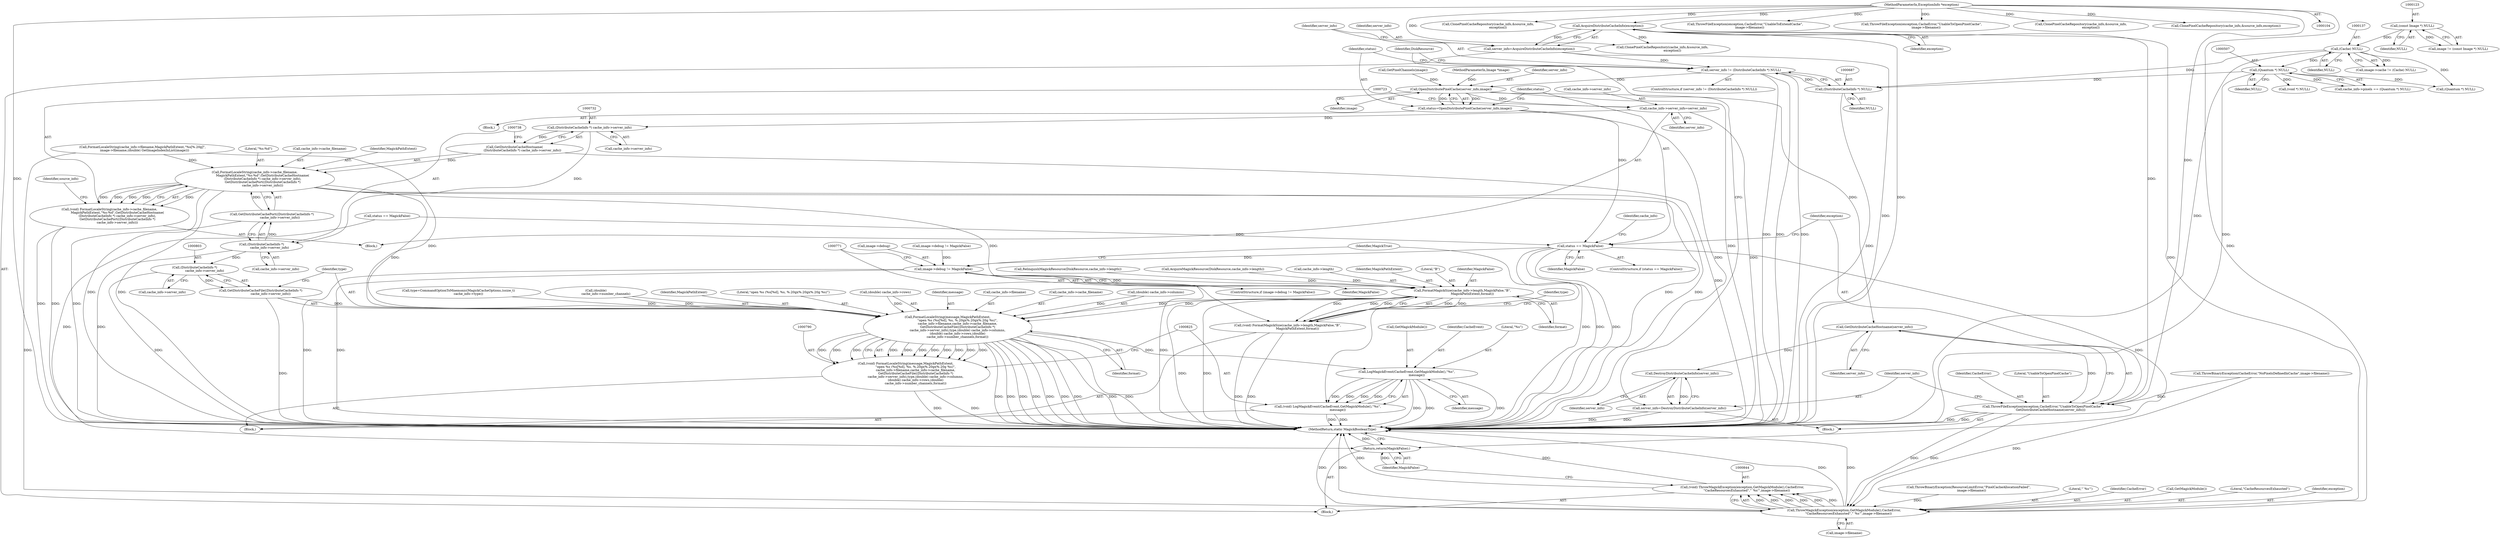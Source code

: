 digraph "0_ImageMagick_aecd0ada163a4d6c769cec178955d5f3e9316f2f@pointer" {
"1000684" [label="(Call,server_info != (DistributeCacheInfo *) NULL)"];
"1000679" [label="(Call,server_info=AcquireDistributeCacheInfo(exception))"];
"1000681" [label="(Call,AcquireDistributeCacheInfo(exception))"];
"1000107" [label="(MethodParameterIn,ExceptionInfo *exception)"];
"1000686" [label="(Call,(DistributeCacheInfo *) NULL)"];
"1000136" [label="(Call,(Cache) NULL)"];
"1000122" [label="(Call,(const Image *) NULL)"];
"1000506" [label="(Call,(Quantum *) NULL)"];
"1000692" [label="(Call,OpenDistributePixelCache(server_info,image))"];
"1000690" [label="(Call,status=OpenDistributePixelCache(server_info,image))"];
"1000696" [label="(Call,status == MagickFalse)"];
"1000764" [label="(Call,image->debug != MagickFalse)"];
"1000772" [label="(Call,FormatMagickSize(cache_info->length,MagickFalse,\"B\",\n                    MagickPathExtent,format))"];
"1000770" [label="(Call,(void) FormatMagickSize(cache_info->length,MagickFalse,\"B\",\n                    MagickPathExtent,format))"];
"1000791" [label="(Call,FormatLocaleString(message,MagickPathExtent,\n                    \"open %s (%s[%d], %s, %.20gx%.20gx%.20g %s)\",\n                    cache_info->filename,cache_info->cache_filename,\n                    GetDistributeCacheFile((DistributeCacheInfo *)\n                    cache_info->server_info),type,(double) cache_info->columns,\n                    (double) cache_info->rows,(double)\n                    cache_info->number_channels,format))"];
"1000789" [label="(Call,(void) FormatLocaleString(message,MagickPathExtent,\n                    \"open %s (%s[%d], %s, %.20gx%.20gx%.20g %s)\",\n                    cache_info->filename,cache_info->cache_filename,\n                    GetDistributeCacheFile((DistributeCacheInfo *)\n                    cache_info->server_info),type,(double) cache_info->columns,\n                    (double) cache_info->rows,(double)\n                    cache_info->number_channels,format))"];
"1000826" [label="(Call,LogMagickEvent(CacheEvent,GetMagickModule(),\"%s\",\n                    message))"];
"1000824" [label="(Call,(void) LogMagickEvent(CacheEvent,GetMagickModule(),\"%s\",\n                    message))"];
"1000854" [label="(Return,return(MagickFalse);)"];
"1000704" [label="(Call,GetDistributeCacheHostname(server_info))"];
"1000700" [label="(Call,ThrowFileException(exception,CacheError,\"UnableToOpenPixelCache\",\n                GetDistributeCacheHostname(server_info)))"];
"1000845" [label="(Call,ThrowMagickException(exception,GetMagickModule(),CacheError,\n         \"CacheResourcesExhausted\",\"`%s'\",image->filename))"];
"1000843" [label="(Call,(void) ThrowMagickException(exception,GetMagickModule(),CacheError,\n         \"CacheResourcesExhausted\",\"`%s'\",image->filename))"];
"1000708" [label="(Call,DestroyDistributeCacheInfo(server_info))"];
"1000706" [label="(Call,server_info=DestroyDistributeCacheInfo(server_info))"];
"1000717" [label="(Call,cache_info->server_info=server_info)"];
"1000731" [label="(Call,(DistributeCacheInfo *) cache_info->server_info)"];
"1000730" [label="(Call,GetDistributeCacheHostname(\n                (DistributeCacheInfo *) cache_info->server_info))"];
"1000724" [label="(Call,FormatLocaleString(cache_info->cache_filename,\n                MagickPathExtent,\"%s:%d\",GetDistributeCacheHostname(\n                (DistributeCacheInfo *) cache_info->server_info),\n                GetDistributeCachePort((DistributeCacheInfo *)\n                cache_info->server_info)))"];
"1000722" [label="(Call,(void) FormatLocaleString(cache_info->cache_filename,\n                MagickPathExtent,\"%s:%d\",GetDistributeCacheHostname(\n                (DistributeCacheInfo *) cache_info->server_info),\n                GetDistributeCachePort((DistributeCacheInfo *)\n                cache_info->server_info)))"];
"1000737" [label="(Call,(DistributeCacheInfo *)\n                cache_info->server_info)"];
"1000736" [label="(Call,GetDistributeCachePort((DistributeCacheInfo *)\n                cache_info->server_info))"];
"1000802" [label="(Call,(DistributeCacheInfo *)\n                    cache_info->server_info)"];
"1000801" [label="(Call,GetDistributeCacheFile((DistributeCacheInfo *)\n                    cache_info->server_info))"];
"1000714" [label="(Identifier,cache_info)"];
"1000385" [label="(Call,ThrowBinaryException(ResourceLimitError,\"PixelCacheAllocationFailed\",\n      image->filename))"];
"1000717" [label="(Call,cache_info->server_info=server_info)"];
"1000711" [label="(Block,)"];
"1000681" [label="(Call,AcquireDistributeCacheInfo(exception))"];
"1000827" [label="(Identifier,CacheEvent)"];
"1000530" [label="(Call,(void *) NULL)"];
"1000696" [label="(Call,status == MagickFalse)"];
"1000729" [label="(Literal,\"%s:%d\")"];
"1001094" [label="(Call,ClonePixelCacheRepository(cache_info,&source_info,\n                    exception))"];
"1000695" [label="(ControlStructure,if (status == MagickFalse))"];
"1000688" [label="(Identifier,NULL)"];
"1000219" [label="(Call,FormatLocaleString(cache_info->filename,MagickPathExtent,\"%s[%.20g]\",\n    image->filename,(double) GetImageIndexInList(image)))"];
"1000855" [label="(Identifier,MagickFalse)"];
"1000124" [label="(Identifier,NULL)"];
"1000724" [label="(Call,FormatLocaleString(cache_info->cache_filename,\n                MagickPathExtent,\"%s:%d\",GetDistributeCacheHostname(\n                (DistributeCacheInfo *) cache_info->server_info),\n                GetDistributeCachePort((DistributeCacheInfo *)\n                cache_info->server_info)))"];
"1000690" [label="(Call,status=OpenDistributePixelCache(server_info,image))"];
"1000843" [label="(Call,(void) ThrowMagickException(exception,GetMagickModule(),CacheError,\n         \"CacheResourcesExhausted\",\"`%s'\",image->filename))"];
"1000850" [label="(Literal,\"`%s'\")"];
"1000780" [label="(Call,type=CommandOptionToMnemonic(MagickCacheOptions,(ssize_t)\n                    cache_info->type))"];
"1000801" [label="(Call,GetDistributeCacheFile((DistributeCacheInfo *)\n                    cache_info->server_info))"];
"1000132" [label="(Call,image->cache != (Cache) NULL)"];
"1000818" [label="(Call,(double)\n                    cache_info->number_channels)"];
"1000793" [label="(Identifier,MagickPathExtent)"];
"1000709" [label="(Identifier,server_info)"];
"1000685" [label="(Identifier,server_info)"];
"1000772" [label="(Call,FormatMagickSize(cache_info->length,MagickFalse,\"B\",\n                    MagickPathExtent,format))"];
"1000755" [label="(Call,ClonePixelCacheRepository(cache_info,&source_info,\n                    exception))"];
"1000834" [label="(Identifier,DiskResource)"];
"1000791" [label="(Call,FormatLocaleString(message,MagickPathExtent,\n                    \"open %s (%s[%d], %s, %.20gx%.20gx%.20g %s)\",\n                    cache_info->filename,cache_info->cache_filename,\n                    GetDistributeCacheFile((DistributeCacheInfo *)\n                    cache_info->server_info),type,(double) cache_info->columns,\n                    (double) cache_info->rows,(double)\n                    cache_info->number_channels,format))"];
"1000287" [label="(Call,GetPixelChannels(image))"];
"1000683" [label="(ControlStructure,if (server_info != (DistributeCacheInfo *) NULL))"];
"1000700" [label="(Call,ThrowFileException(exception,CacheError,\"UnableToOpenPixelCache\",\n                GetDistributeCacheHostname(server_info)))"];
"1000769" [label="(Block,)"];
"1000120" [label="(Call,image != (const Image *) NULL)"];
"1000136" [label="(Call,(Cache) NULL)"];
"1000848" [label="(Identifier,CacheError)"];
"1000765" [label="(Call,image->debug)"];
"1000707" [label="(Identifier,server_info)"];
"1000847" [label="(Call,GetMagickModule())"];
"1000725" [label="(Call,cache_info->cache_filename)"];
"1001018" [label="(Call,(Quantum *) NULL)"];
"1000702" [label="(Identifier,CacheError)"];
"1000682" [label="(Identifier,exception)"];
"1000807" [label="(Identifier,type)"];
"1000778" [label="(Identifier,MagickPathExtent)"];
"1000830" [label="(Identifier,message)"];
"1000731" [label="(Call,(DistributeCacheInfo *) cache_info->server_info)"];
"1000703" [label="(Literal,\"UnableToOpenPixelCache\")"];
"1000728" [label="(Identifier,MagickPathExtent)"];
"1000854" [label="(Return,return(MagickFalse);)"];
"1000802" [label="(Call,(DistributeCacheInfo *)\n                    cache_info->server_info)"];
"1000926" [label="(Call,ThrowFileException(exception,CacheError,\"UnableToExtendCache\",\n         image->filename))"];
"1000789" [label="(Call,(void) FormatLocaleString(message,MagickPathExtent,\n                    \"open %s (%s[%d], %s, %.20gx%.20gx%.20g %s)\",\n                    cache_info->filename,cache_info->cache_filename,\n                    GetDistributeCacheFile((DistributeCacheInfo *)\n                    cache_info->server_info),type,(double) cache_info->columns,\n                    (double) cache_info->rows,(double)\n                    cache_info->number_channels,format))"];
"1000794" [label="(Literal,\"open %s (%s[%d], %s, %.20gx%.20gx%.20g %s)\")"];
"1000849" [label="(Literal,\"CacheResourcesExhausted\")"];
"1000658" [label="(Call,status == MagickFalse)"];
"1000845" [label="(Call,ThrowMagickException(exception,GetMagickModule(),CacheError,\n         \"CacheResourcesExhausted\",\"`%s'\",image->filename))"];
"1000894" [label="(Call,ThrowFileException(exception,CacheError,\"UnableToOpenPixelCache\",\n         image->filename))"];
"1000779" [label="(Identifier,format)"];
"1000721" [label="(Identifier,server_info)"];
"1000737" [label="(Call,(DistributeCacheInfo *)\n                cache_info->server_info)"];
"1000122" [label="(Call,(const Image *) NULL)"];
"1000763" [label="(ControlStructure,if (image->debug != MagickFalse))"];
"1000813" [label="(Call,(double) cache_info->rows)"];
"1000730" [label="(Call,GetDistributeCacheHostname(\n                (DistributeCacheInfo *) cache_info->server_info))"];
"1000804" [label="(Call,cache_info->server_info)"];
"1000666" [label="(Block,)"];
"1000781" [label="(Identifier,type)"];
"1000733" [label="(Call,cache_info->server_info)"];
"1000829" [label="(Literal,\"%s\")"];
"1000722" [label="(Call,(void) FormatLocaleString(cache_info->cache_filename,\n                MagickPathExtent,\"%s:%d\",GetDistributeCacheHostname(\n                (DistributeCacheInfo *) cache_info->server_info),\n                GetDistributeCachePort((DistributeCacheInfo *)\n                cache_info->server_info)))"];
"1000777" [label="(Literal,\"B\")"];
"1000792" [label="(Identifier,message)"];
"1000795" [label="(Call,cache_info->filename)"];
"1000826" [label="(Call,LogMagickEvent(CacheEvent,GetMagickModule(),\"%s\",\n                    message))"];
"1000776" [label="(Identifier,MagickFalse)"];
"1000107" [label="(MethodParameterIn,ExceptionInfo *exception)"];
"1000567" [label="(Call,ClonePixelCacheRepository(cache_info,&source_info,\n                    exception))"];
"1000706" [label="(Call,server_info=DestroyDistributeCacheInfo(server_info))"];
"1000699" [label="(Block,)"];
"1001199" [label="(Call,ClonePixelCacheRepository(cache_info,&source_info,exception))"];
"1000692" [label="(Call,OpenDistributePixelCache(server_info,image))"];
"1000679" [label="(Call,server_info=AcquireDistributeCacheInfo(exception))"];
"1000689" [label="(Block,)"];
"1000704" [label="(Call,GetDistributeCacheHostname(server_info))"];
"1000684" [label="(Call,server_info != (DistributeCacheInfo *) NULL)"];
"1000768" [label="(Identifier,MagickFalse)"];
"1001283" [label="(MethodReturn,static MagickBooleanType)"];
"1000705" [label="(Identifier,server_info)"];
"1000105" [label="(MethodParameterIn,Image *image)"];
"1000708" [label="(Call,DestroyDistributeCacheInfo(server_info))"];
"1000686" [label="(Call,(DistributeCacheInfo *) NULL)"];
"1000697" [label="(Identifier,status)"];
"1000680" [label="(Identifier,server_info)"];
"1000674" [label="(Call,RelinquishMagickResource(DiskResource,cache_info->length))"];
"1000166" [label="(Call,ThrowBinaryException(CacheError,\"NoPixelsDefinedInCache\",image->filename))"];
"1000846" [label="(Identifier,exception)"];
"1000691" [label="(Identifier,status)"];
"1000693" [label="(Identifier,server_info)"];
"1000828" [label="(Call,GetMagickModule())"];
"1000798" [label="(Call,cache_info->cache_filename)"];
"1000718" [label="(Call,cache_info->server_info)"];
"1000739" [label="(Call,cache_info->server_info)"];
"1000502" [label="(Call,cache_info->pixels == (Quantum *) NULL)"];
"1000694" [label="(Identifier,image)"];
"1000701" [label="(Identifier,exception)"];
"1000140" [label="(Call,image->debug != MagickFalse)"];
"1000698" [label="(Identifier,MagickFalse)"];
"1000851" [label="(Call,image->filename)"];
"1000824" [label="(Call,(void) LogMagickEvent(CacheEvent,GetMagickModule(),\"%s\",\n                    message))"];
"1000138" [label="(Identifier,NULL)"];
"1000508" [label="(Identifier,NULL)"];
"1000764" [label="(Call,image->debug != MagickFalse)"];
"1000506" [label="(Call,(Quantum *) NULL)"];
"1000808" [label="(Call,(double) cache_info->columns)"];
"1000823" [label="(Identifier,format)"];
"1000746" [label="(Identifier,source_info)"];
"1000832" [label="(Identifier,MagickTrue)"];
"1000651" [label="(Call,AcquireMagickResource(DiskResource,cache_info->length))"];
"1000736" [label="(Call,GetDistributeCachePort((DistributeCacheInfo *)\n                cache_info->server_info))"];
"1000770" [label="(Call,(void) FormatMagickSize(cache_info->length,MagickFalse,\"B\",\n                    MagickPathExtent,format))"];
"1000773" [label="(Call,cache_info->length)"];
"1000684" -> "1000683"  [label="AST: "];
"1000684" -> "1000686"  [label="CFG: "];
"1000685" -> "1000684"  [label="AST: "];
"1000686" -> "1000684"  [label="AST: "];
"1000691" -> "1000684"  [label="CFG: "];
"1000834" -> "1000684"  [label="CFG: "];
"1000684" -> "1001283"  [label="DDG: "];
"1000684" -> "1001283"  [label="DDG: "];
"1000684" -> "1001283"  [label="DDG: "];
"1000679" -> "1000684"  [label="DDG: "];
"1000686" -> "1000684"  [label="DDG: "];
"1000684" -> "1000692"  [label="DDG: "];
"1000679" -> "1000666"  [label="AST: "];
"1000679" -> "1000681"  [label="CFG: "];
"1000680" -> "1000679"  [label="AST: "];
"1000681" -> "1000679"  [label="AST: "];
"1000685" -> "1000679"  [label="CFG: "];
"1000679" -> "1001283"  [label="DDG: "];
"1000681" -> "1000679"  [label="DDG: "];
"1000681" -> "1000682"  [label="CFG: "];
"1000682" -> "1000681"  [label="AST: "];
"1000681" -> "1001283"  [label="DDG: "];
"1000107" -> "1000681"  [label="DDG: "];
"1000681" -> "1000700"  [label="DDG: "];
"1000681" -> "1000755"  [label="DDG: "];
"1000681" -> "1000845"  [label="DDG: "];
"1000107" -> "1000104"  [label="AST: "];
"1000107" -> "1001283"  [label="DDG: "];
"1000107" -> "1000567"  [label="DDG: "];
"1000107" -> "1000700"  [label="DDG: "];
"1000107" -> "1000755"  [label="DDG: "];
"1000107" -> "1000845"  [label="DDG: "];
"1000107" -> "1000894"  [label="DDG: "];
"1000107" -> "1000926"  [label="DDG: "];
"1000107" -> "1001094"  [label="DDG: "];
"1000107" -> "1001199"  [label="DDG: "];
"1000686" -> "1000688"  [label="CFG: "];
"1000687" -> "1000686"  [label="AST: "];
"1000688" -> "1000686"  [label="AST: "];
"1000686" -> "1001283"  [label="DDG: "];
"1000136" -> "1000686"  [label="DDG: "];
"1000506" -> "1000686"  [label="DDG: "];
"1000136" -> "1000132"  [label="AST: "];
"1000136" -> "1000138"  [label="CFG: "];
"1000137" -> "1000136"  [label="AST: "];
"1000138" -> "1000136"  [label="AST: "];
"1000132" -> "1000136"  [label="CFG: "];
"1000136" -> "1001283"  [label="DDG: "];
"1000136" -> "1000132"  [label="DDG: "];
"1000122" -> "1000136"  [label="DDG: "];
"1000136" -> "1000506"  [label="DDG: "];
"1000136" -> "1001018"  [label="DDG: "];
"1000122" -> "1000120"  [label="AST: "];
"1000122" -> "1000124"  [label="CFG: "];
"1000123" -> "1000122"  [label="AST: "];
"1000124" -> "1000122"  [label="AST: "];
"1000120" -> "1000122"  [label="CFG: "];
"1000122" -> "1000120"  [label="DDG: "];
"1000506" -> "1000502"  [label="AST: "];
"1000506" -> "1000508"  [label="CFG: "];
"1000507" -> "1000506"  [label="AST: "];
"1000508" -> "1000506"  [label="AST: "];
"1000502" -> "1000506"  [label="CFG: "];
"1000506" -> "1001283"  [label="DDG: "];
"1000506" -> "1000502"  [label="DDG: "];
"1000506" -> "1000530"  [label="DDG: "];
"1000506" -> "1001018"  [label="DDG: "];
"1000692" -> "1000690"  [label="AST: "];
"1000692" -> "1000694"  [label="CFG: "];
"1000693" -> "1000692"  [label="AST: "];
"1000694" -> "1000692"  [label="AST: "];
"1000690" -> "1000692"  [label="CFG: "];
"1000692" -> "1001283"  [label="DDG: "];
"1000692" -> "1000690"  [label="DDG: "];
"1000692" -> "1000690"  [label="DDG: "];
"1000287" -> "1000692"  [label="DDG: "];
"1000105" -> "1000692"  [label="DDG: "];
"1000692" -> "1000704"  [label="DDG: "];
"1000692" -> "1000717"  [label="DDG: "];
"1000690" -> "1000689"  [label="AST: "];
"1000691" -> "1000690"  [label="AST: "];
"1000697" -> "1000690"  [label="CFG: "];
"1000690" -> "1001283"  [label="DDG: "];
"1000690" -> "1000696"  [label="DDG: "];
"1000696" -> "1000695"  [label="AST: "];
"1000696" -> "1000698"  [label="CFG: "];
"1000697" -> "1000696"  [label="AST: "];
"1000698" -> "1000696"  [label="AST: "];
"1000701" -> "1000696"  [label="CFG: "];
"1000714" -> "1000696"  [label="CFG: "];
"1000696" -> "1001283"  [label="DDG: "];
"1000696" -> "1001283"  [label="DDG: "];
"1000696" -> "1001283"  [label="DDG: "];
"1000658" -> "1000696"  [label="DDG: "];
"1000696" -> "1000764"  [label="DDG: "];
"1000696" -> "1000854"  [label="DDG: "];
"1000764" -> "1000763"  [label="AST: "];
"1000764" -> "1000768"  [label="CFG: "];
"1000765" -> "1000764"  [label="AST: "];
"1000768" -> "1000764"  [label="AST: "];
"1000771" -> "1000764"  [label="CFG: "];
"1000832" -> "1000764"  [label="CFG: "];
"1000764" -> "1001283"  [label="DDG: "];
"1000764" -> "1001283"  [label="DDG: "];
"1000764" -> "1001283"  [label="DDG: "];
"1000140" -> "1000764"  [label="DDG: "];
"1000764" -> "1000772"  [label="DDG: "];
"1000772" -> "1000770"  [label="AST: "];
"1000772" -> "1000779"  [label="CFG: "];
"1000773" -> "1000772"  [label="AST: "];
"1000776" -> "1000772"  [label="AST: "];
"1000777" -> "1000772"  [label="AST: "];
"1000778" -> "1000772"  [label="AST: "];
"1000779" -> "1000772"  [label="AST: "];
"1000770" -> "1000772"  [label="CFG: "];
"1000772" -> "1001283"  [label="DDG: "];
"1000772" -> "1001283"  [label="DDG: "];
"1000772" -> "1000770"  [label="DDG: "];
"1000772" -> "1000770"  [label="DDG: "];
"1000772" -> "1000770"  [label="DDG: "];
"1000772" -> "1000770"  [label="DDG: "];
"1000772" -> "1000770"  [label="DDG: "];
"1000674" -> "1000772"  [label="DDG: "];
"1000651" -> "1000772"  [label="DDG: "];
"1000724" -> "1000772"  [label="DDG: "];
"1000772" -> "1000791"  [label="DDG: "];
"1000772" -> "1000791"  [label="DDG: "];
"1000770" -> "1000769"  [label="AST: "];
"1000771" -> "1000770"  [label="AST: "];
"1000781" -> "1000770"  [label="CFG: "];
"1000770" -> "1001283"  [label="DDG: "];
"1000770" -> "1001283"  [label="DDG: "];
"1000791" -> "1000789"  [label="AST: "];
"1000791" -> "1000823"  [label="CFG: "];
"1000792" -> "1000791"  [label="AST: "];
"1000793" -> "1000791"  [label="AST: "];
"1000794" -> "1000791"  [label="AST: "];
"1000795" -> "1000791"  [label="AST: "];
"1000798" -> "1000791"  [label="AST: "];
"1000801" -> "1000791"  [label="AST: "];
"1000807" -> "1000791"  [label="AST: "];
"1000808" -> "1000791"  [label="AST: "];
"1000813" -> "1000791"  [label="AST: "];
"1000818" -> "1000791"  [label="AST: "];
"1000823" -> "1000791"  [label="AST: "];
"1000789" -> "1000791"  [label="CFG: "];
"1000791" -> "1001283"  [label="DDG: "];
"1000791" -> "1001283"  [label="DDG: "];
"1000791" -> "1001283"  [label="DDG: "];
"1000791" -> "1001283"  [label="DDG: "];
"1000791" -> "1001283"  [label="DDG: "];
"1000791" -> "1001283"  [label="DDG: "];
"1000791" -> "1001283"  [label="DDG: "];
"1000791" -> "1001283"  [label="DDG: "];
"1000791" -> "1001283"  [label="DDG: "];
"1000791" -> "1000789"  [label="DDG: "];
"1000791" -> "1000789"  [label="DDG: "];
"1000791" -> "1000789"  [label="DDG: "];
"1000791" -> "1000789"  [label="DDG: "];
"1000791" -> "1000789"  [label="DDG: "];
"1000791" -> "1000789"  [label="DDG: "];
"1000791" -> "1000789"  [label="DDG: "];
"1000791" -> "1000789"  [label="DDG: "];
"1000791" -> "1000789"  [label="DDG: "];
"1000791" -> "1000789"  [label="DDG: "];
"1000791" -> "1000789"  [label="DDG: "];
"1000219" -> "1000791"  [label="DDG: "];
"1000724" -> "1000791"  [label="DDG: "];
"1000801" -> "1000791"  [label="DDG: "];
"1000780" -> "1000791"  [label="DDG: "];
"1000808" -> "1000791"  [label="DDG: "];
"1000813" -> "1000791"  [label="DDG: "];
"1000818" -> "1000791"  [label="DDG: "];
"1000791" -> "1000826"  [label="DDG: "];
"1000789" -> "1000769"  [label="AST: "];
"1000790" -> "1000789"  [label="AST: "];
"1000825" -> "1000789"  [label="CFG: "];
"1000789" -> "1001283"  [label="DDG: "];
"1000789" -> "1001283"  [label="DDG: "];
"1000826" -> "1000824"  [label="AST: "];
"1000826" -> "1000830"  [label="CFG: "];
"1000827" -> "1000826"  [label="AST: "];
"1000828" -> "1000826"  [label="AST: "];
"1000829" -> "1000826"  [label="AST: "];
"1000830" -> "1000826"  [label="AST: "];
"1000824" -> "1000826"  [label="CFG: "];
"1000826" -> "1001283"  [label="DDG: "];
"1000826" -> "1001283"  [label="DDG: "];
"1000826" -> "1001283"  [label="DDG: "];
"1000826" -> "1000824"  [label="DDG: "];
"1000826" -> "1000824"  [label="DDG: "];
"1000826" -> "1000824"  [label="DDG: "];
"1000826" -> "1000824"  [label="DDG: "];
"1000824" -> "1000769"  [label="AST: "];
"1000825" -> "1000824"  [label="AST: "];
"1000832" -> "1000824"  [label="CFG: "];
"1000824" -> "1001283"  [label="DDG: "];
"1000824" -> "1001283"  [label="DDG: "];
"1000854" -> "1000666"  [label="AST: "];
"1000854" -> "1000855"  [label="CFG: "];
"1000855" -> "1000854"  [label="AST: "];
"1001283" -> "1000854"  [label="CFG: "];
"1000854" -> "1001283"  [label="DDG: "];
"1000855" -> "1000854"  [label="DDG: "];
"1000658" -> "1000854"  [label="DDG: "];
"1000704" -> "1000700"  [label="AST: "];
"1000704" -> "1000705"  [label="CFG: "];
"1000705" -> "1000704"  [label="AST: "];
"1000700" -> "1000704"  [label="CFG: "];
"1000704" -> "1000700"  [label="DDG: "];
"1000704" -> "1000708"  [label="DDG: "];
"1000700" -> "1000699"  [label="AST: "];
"1000701" -> "1000700"  [label="AST: "];
"1000702" -> "1000700"  [label="AST: "];
"1000703" -> "1000700"  [label="AST: "];
"1000707" -> "1000700"  [label="CFG: "];
"1000700" -> "1001283"  [label="DDG: "];
"1000700" -> "1001283"  [label="DDG: "];
"1000166" -> "1000700"  [label="DDG: "];
"1000700" -> "1000845"  [label="DDG: "];
"1000700" -> "1000845"  [label="DDG: "];
"1000845" -> "1000843"  [label="AST: "];
"1000845" -> "1000851"  [label="CFG: "];
"1000846" -> "1000845"  [label="AST: "];
"1000847" -> "1000845"  [label="AST: "];
"1000848" -> "1000845"  [label="AST: "];
"1000849" -> "1000845"  [label="AST: "];
"1000850" -> "1000845"  [label="AST: "];
"1000851" -> "1000845"  [label="AST: "];
"1000843" -> "1000845"  [label="CFG: "];
"1000845" -> "1001283"  [label="DDG: "];
"1000845" -> "1001283"  [label="DDG: "];
"1000845" -> "1001283"  [label="DDG: "];
"1000845" -> "1001283"  [label="DDG: "];
"1000845" -> "1000843"  [label="DDG: "];
"1000845" -> "1000843"  [label="DDG: "];
"1000845" -> "1000843"  [label="DDG: "];
"1000845" -> "1000843"  [label="DDG: "];
"1000845" -> "1000843"  [label="DDG: "];
"1000845" -> "1000843"  [label="DDG: "];
"1000166" -> "1000845"  [label="DDG: "];
"1000219" -> "1000845"  [label="DDG: "];
"1000385" -> "1000845"  [label="DDG: "];
"1000843" -> "1000666"  [label="AST: "];
"1000844" -> "1000843"  [label="AST: "];
"1000855" -> "1000843"  [label="CFG: "];
"1000843" -> "1001283"  [label="DDG: "];
"1000843" -> "1001283"  [label="DDG: "];
"1000708" -> "1000706"  [label="AST: "];
"1000708" -> "1000709"  [label="CFG: "];
"1000709" -> "1000708"  [label="AST: "];
"1000706" -> "1000708"  [label="CFG: "];
"1000708" -> "1000706"  [label="DDG: "];
"1000706" -> "1000699"  [label="AST: "];
"1000707" -> "1000706"  [label="AST: "];
"1000834" -> "1000706"  [label="CFG: "];
"1000706" -> "1001283"  [label="DDG: "];
"1000706" -> "1001283"  [label="DDG: "];
"1000717" -> "1000711"  [label="AST: "];
"1000717" -> "1000721"  [label="CFG: "];
"1000718" -> "1000717"  [label="AST: "];
"1000721" -> "1000717"  [label="AST: "];
"1000723" -> "1000717"  [label="CFG: "];
"1000717" -> "1001283"  [label="DDG: "];
"1000717" -> "1000731"  [label="DDG: "];
"1000731" -> "1000730"  [label="AST: "];
"1000731" -> "1000733"  [label="CFG: "];
"1000732" -> "1000731"  [label="AST: "];
"1000733" -> "1000731"  [label="AST: "];
"1000730" -> "1000731"  [label="CFG: "];
"1000731" -> "1000730"  [label="DDG: "];
"1000731" -> "1000737"  [label="DDG: "];
"1000730" -> "1000724"  [label="AST: "];
"1000738" -> "1000730"  [label="CFG: "];
"1000730" -> "1001283"  [label="DDG: "];
"1000730" -> "1000724"  [label="DDG: "];
"1000724" -> "1000722"  [label="AST: "];
"1000724" -> "1000736"  [label="CFG: "];
"1000725" -> "1000724"  [label="AST: "];
"1000728" -> "1000724"  [label="AST: "];
"1000729" -> "1000724"  [label="AST: "];
"1000736" -> "1000724"  [label="AST: "];
"1000722" -> "1000724"  [label="CFG: "];
"1000724" -> "1001283"  [label="DDG: "];
"1000724" -> "1001283"  [label="DDG: "];
"1000724" -> "1001283"  [label="DDG: "];
"1000724" -> "1001283"  [label="DDG: "];
"1000724" -> "1000722"  [label="DDG: "];
"1000724" -> "1000722"  [label="DDG: "];
"1000724" -> "1000722"  [label="DDG: "];
"1000724" -> "1000722"  [label="DDG: "];
"1000724" -> "1000722"  [label="DDG: "];
"1000219" -> "1000724"  [label="DDG: "];
"1000736" -> "1000724"  [label="DDG: "];
"1000722" -> "1000711"  [label="AST: "];
"1000723" -> "1000722"  [label="AST: "];
"1000746" -> "1000722"  [label="CFG: "];
"1000722" -> "1001283"  [label="DDG: "];
"1000722" -> "1001283"  [label="DDG: "];
"1000737" -> "1000736"  [label="AST: "];
"1000737" -> "1000739"  [label="CFG: "];
"1000738" -> "1000737"  [label="AST: "];
"1000739" -> "1000737"  [label="AST: "];
"1000736" -> "1000737"  [label="CFG: "];
"1000737" -> "1001283"  [label="DDG: "];
"1000737" -> "1000736"  [label="DDG: "];
"1000737" -> "1000802"  [label="DDG: "];
"1000736" -> "1001283"  [label="DDG: "];
"1000802" -> "1000801"  [label="AST: "];
"1000802" -> "1000804"  [label="CFG: "];
"1000803" -> "1000802"  [label="AST: "];
"1000804" -> "1000802"  [label="AST: "];
"1000801" -> "1000802"  [label="CFG: "];
"1000802" -> "1001283"  [label="DDG: "];
"1000802" -> "1000801"  [label="DDG: "];
"1000807" -> "1000801"  [label="CFG: "];
"1000801" -> "1001283"  [label="DDG: "];
}
